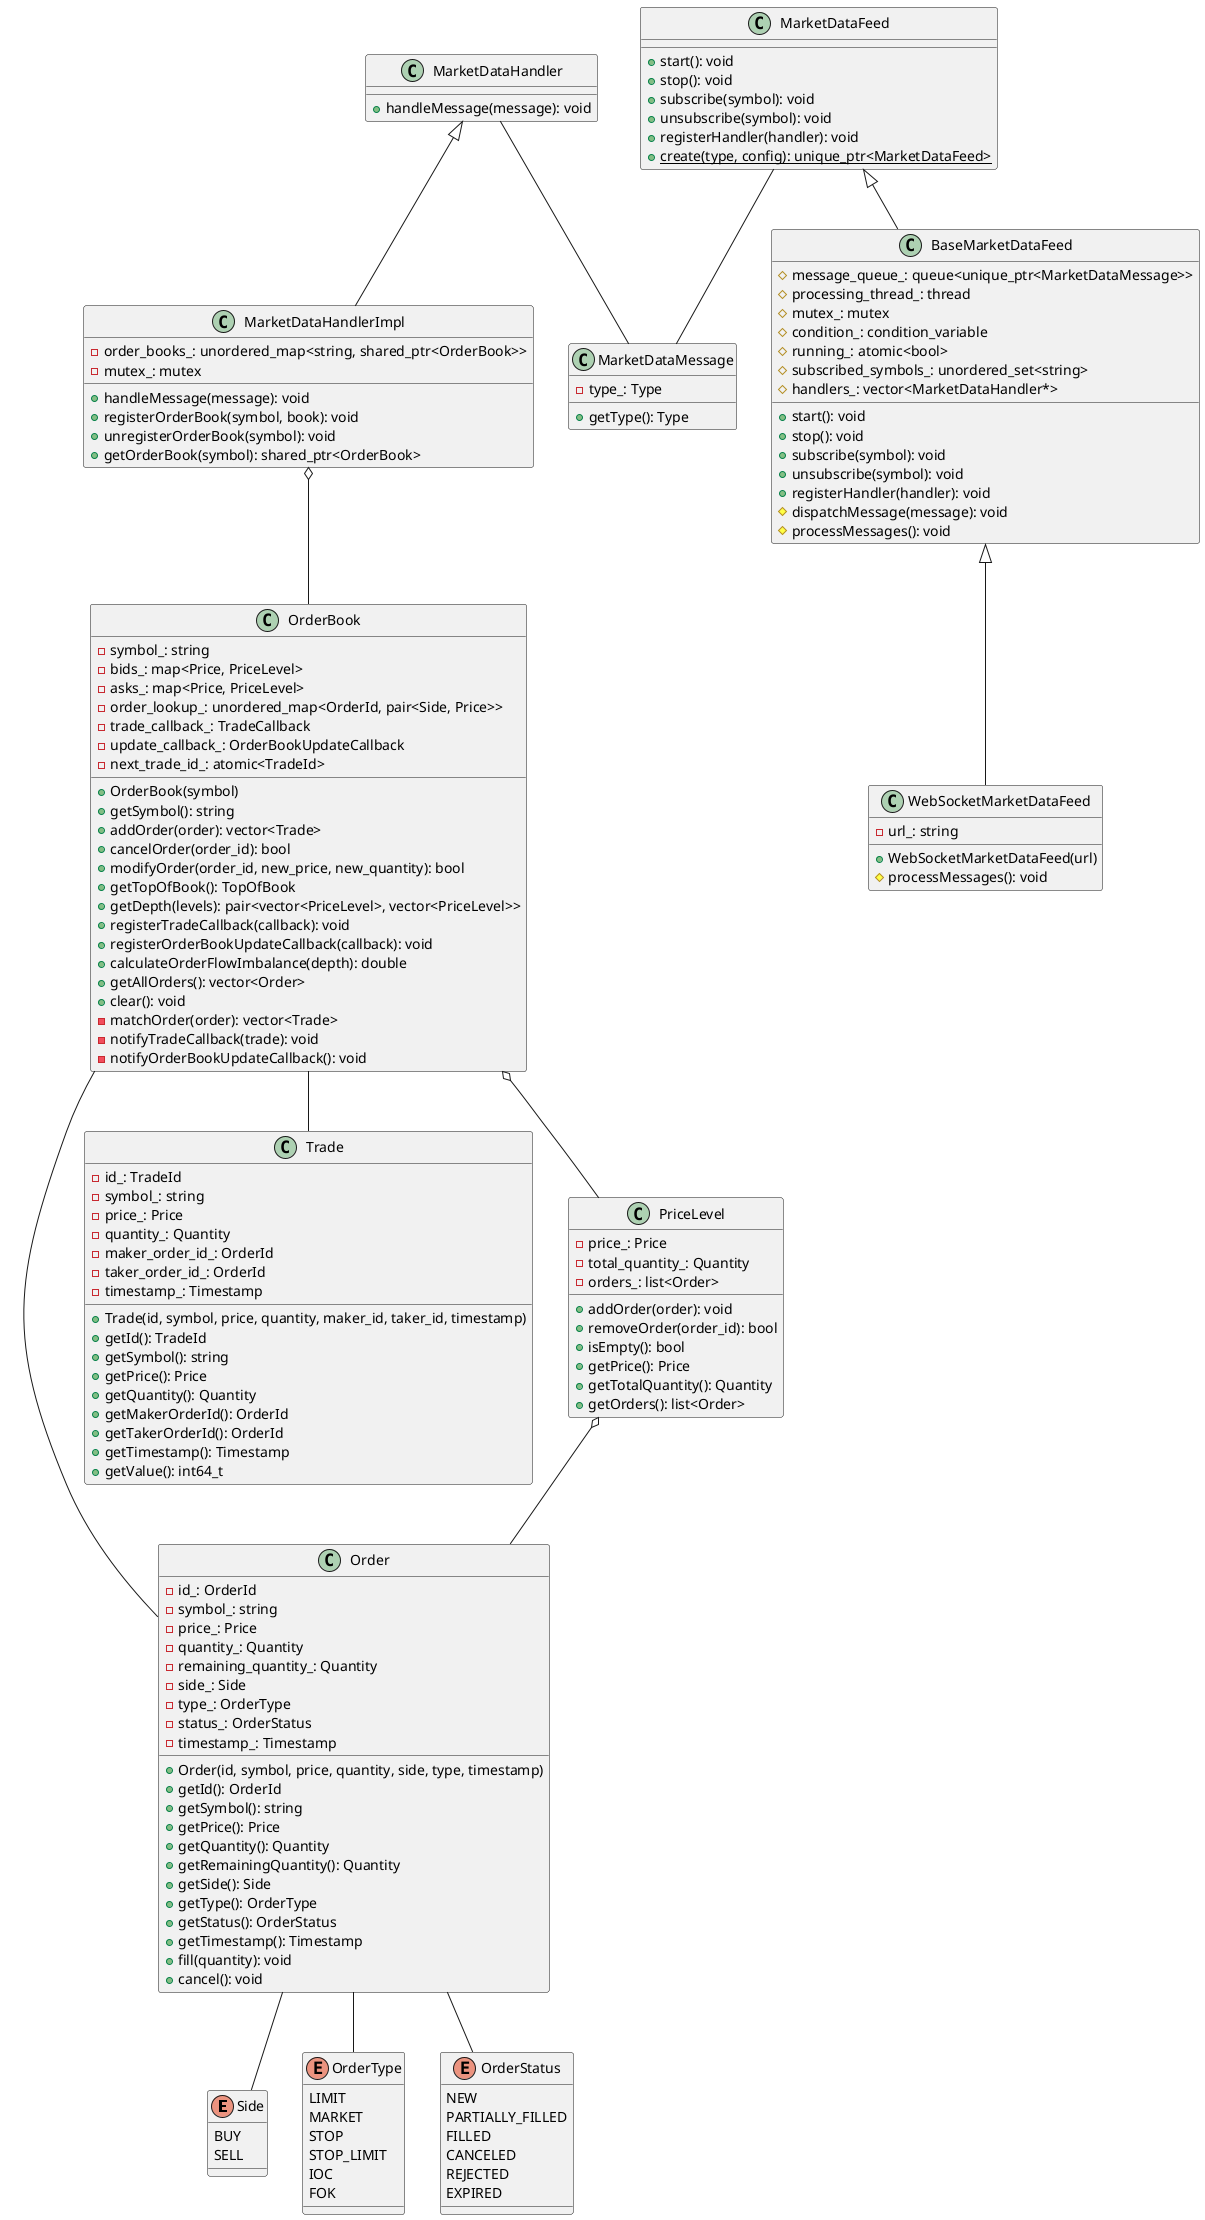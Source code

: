 @startuml Class Diagram

' Enums
enum Side {
  BUY
  SELL
}

enum OrderType {
  LIMIT
  MARKET
  STOP
  STOP_LIMIT
  IOC
  FOK
}

enum OrderStatus {
  NEW
  PARTIALLY_FILLED
  FILLED
  CANCELED
  REJECTED
  EXPIRED
}

' Core classes
class Order {
  - id_: OrderId
  - symbol_: string
  - price_: Price
  - quantity_: Quantity
  - remaining_quantity_: Quantity
  - side_: Side
  - type_: OrderType
  - status_: OrderStatus
  - timestamp_: Timestamp
  + Order(id, symbol, price, quantity, side, type, timestamp)
  + getId(): OrderId
  + getSymbol(): string
  + getPrice(): Price
  + getQuantity(): Quantity
  + getRemainingQuantity(): Quantity
  + getSide(): Side
  + getType(): OrderType
  + getStatus(): OrderStatus
  + getTimestamp(): Timestamp
  + fill(quantity): void
  + cancel(): void
}

class Trade {
  - id_: TradeId
  - symbol_: string
  - price_: Price
  - quantity_: Quantity
  - maker_order_id_: OrderId
  - taker_order_id_: OrderId
  - timestamp_: Timestamp
  + Trade(id, symbol, price, quantity, maker_id, taker_id, timestamp)
  + getId(): TradeId
  + getSymbol(): string
  + getPrice(): Price
  + getQuantity(): Quantity
  + getMakerOrderId(): OrderId
  + getTakerOrderId(): OrderId
  + getTimestamp(): Timestamp
  + getValue(): int64_t
}

class PriceLevel {
  - price_: Price
  - total_quantity_: Quantity
  - orders_: list<Order>
  + addOrder(order): void
  + removeOrder(order_id): bool
  + isEmpty(): bool
  + getPrice(): Price
  + getTotalQuantity(): Quantity
  + getOrders(): list<Order>
}

class OrderBook {
  - symbol_: string
  - bids_: map<Price, PriceLevel>
  - asks_: map<Price, PriceLevel>
  - order_lookup_: unordered_map<OrderId, pair<Side, Price>>
  - trade_callback_: TradeCallback
  - update_callback_: OrderBookUpdateCallback
  - next_trade_id_: atomic<TradeId>
  + OrderBook(symbol)
  + getSymbol(): string
  + addOrder(order): vector<Trade>
  + cancelOrder(order_id): bool
  + modifyOrder(order_id, new_price, new_quantity): bool
  + getTopOfBook(): TopOfBook
  + getDepth(levels): pair<vector<PriceLevel>, vector<PriceLevel>>
  + registerTradeCallback(callback): void
  + registerOrderBookUpdateCallback(callback): void
  + calculateOrderFlowImbalance(depth): double
  + getAllOrders(): vector<Order>
  + clear(): void
  - matchOrder(order): vector<Trade>
  - notifyTradeCallback(trade): void
  - notifyOrderBookUpdateCallback(): void
}

class MarketDataMessage {
  - type_: Type
  + getType(): Type
}

class MarketDataHandler {
  + handleMessage(message): void
}

class MarketDataFeed {
  + start(): void
  + stop(): void
  + subscribe(symbol): void
  + unsubscribe(symbol): void
  + registerHandler(handler): void
  + {static} create(type, config): unique_ptr<MarketDataFeed>
}

class BaseMarketDataFeed {
  # message_queue_: queue<unique_ptr<MarketDataMessage>>
  # processing_thread_: thread
  # mutex_: mutex
  # condition_: condition_variable
  # running_: atomic<bool>
  # subscribed_symbols_: unordered_set<string>
  # handlers_: vector<MarketDataHandler*>
  + start(): void
  + stop(): void
  + subscribe(symbol): void
  + unsubscribe(symbol): void
  + registerHandler(handler): void
  # dispatchMessage(message): void
  # processMessages(): void
}

class WebSocketMarketDataFeed {
  - url_: string
  + WebSocketMarketDataFeed(url)
  # processMessages(): void
}

class MarketDataHandlerImpl {
  - order_books_: unordered_map<string, shared_ptr<OrderBook>>
  - mutex_: mutex
  + handleMessage(message): void
  + registerOrderBook(symbol, book): void
  + unregisterOrderBook(symbol): void
  + getOrderBook(symbol): shared_ptr<OrderBook>
}

' Relationships
Order -- Side
Order -- OrderType
Order -- OrderStatus

OrderBook o-- PriceLevel
OrderBook -- Order
OrderBook -- Trade

PriceLevel o-- Order

MarketDataFeed <|-- BaseMarketDataFeed
BaseMarketDataFeed <|-- WebSocketMarketDataFeed

MarketDataHandler <|-- MarketDataHandlerImpl
MarketDataHandlerImpl o-- OrderBook

MarketDataFeed -- MarketDataMessage
MarketDataHandler -- MarketDataMessage

@enduml 
